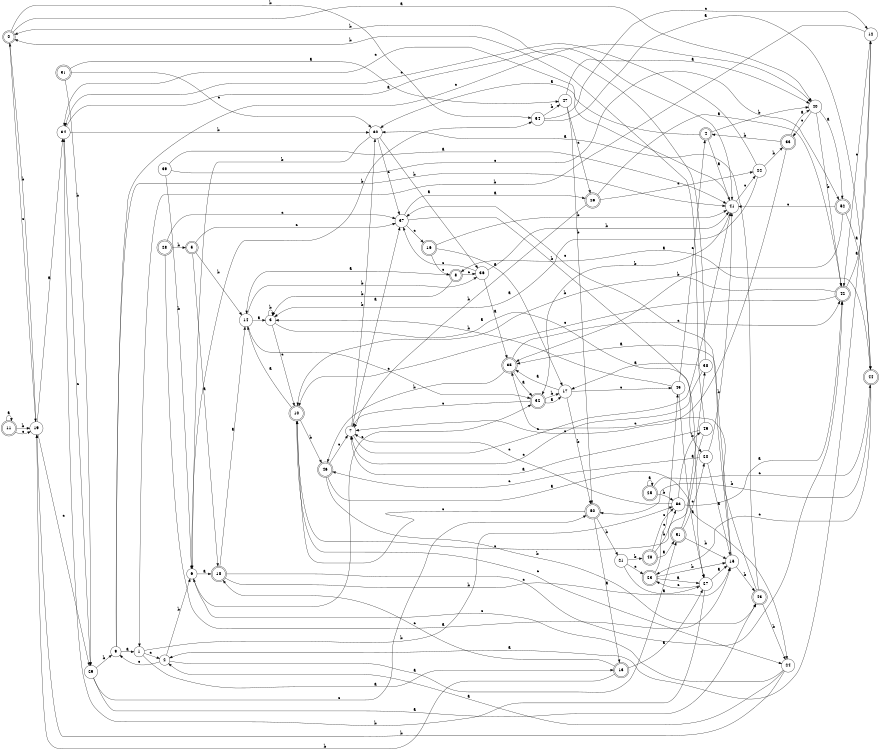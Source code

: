 digraph n44_10 {
__start0 [label="" shape="none"];

rankdir=LR;
size="8,5";

s0 [style="rounded,filled", color="black", fillcolor="white" shape="doublecircle", label="0"];
s1 [style="filled", color="black", fillcolor="white" shape="circle", label="1"];
s2 [style="filled", color="black", fillcolor="white" shape="circle", label="2"];
s3 [style="filled", color="black", fillcolor="white" shape="circle", label="3"];
s4 [style="rounded,filled", color="black", fillcolor="white" shape="doublecircle", label="4"];
s5 [style="rounded,filled", color="black", fillcolor="white" shape="doublecircle", label="5"];
s6 [style="filled", color="black", fillcolor="white" shape="circle", label="6"];
s7 [style="filled", color="black", fillcolor="white" shape="circle", label="7"];
s8 [style="rounded,filled", color="black", fillcolor="white" shape="doublecircle", label="8"];
s9 [style="filled", color="black", fillcolor="white" shape="circle", label="9"];
s10 [style="rounded,filled", color="black", fillcolor="white" shape="doublecircle", label="10"];
s11 [style="rounded,filled", color="black", fillcolor="white" shape="doublecircle", label="11"];
s12 [style="filled", color="black", fillcolor="white" shape="circle", label="12"];
s13 [style="rounded,filled", color="black", fillcolor="white" shape="doublecircle", label="13"];
s14 [style="filled", color="black", fillcolor="white" shape="circle", label="14"];
s15 [style="filled", color="black", fillcolor="white" shape="circle", label="15"];
s16 [style="rounded,filled", color="black", fillcolor="white" shape="doublecircle", label="16"];
s17 [style="filled", color="black", fillcolor="white" shape="circle", label="17"];
s18 [style="rounded,filled", color="black", fillcolor="white" shape="doublecircle", label="18"];
s19 [style="filled", color="black", fillcolor="white" shape="circle", label="19"];
s20 [style="filled", color="black", fillcolor="white" shape="circle", label="20"];
s21 [style="filled", color="black", fillcolor="white" shape="circle", label="21"];
s22 [style="filled", color="black", fillcolor="white" shape="circle", label="22"];
s23 [style="rounded,filled", color="black", fillcolor="white" shape="doublecircle", label="23"];
s24 [style="filled", color="black", fillcolor="white" shape="circle", label="24"];
s25 [style="rounded,filled", color="black", fillcolor="white" shape="doublecircle", label="25"];
s26 [style="rounded,filled", color="black", fillcolor="white" shape="doublecircle", label="26"];
s27 [style="filled", color="black", fillcolor="white" shape="circle", label="27"];
s28 [style="rounded,filled", color="black", fillcolor="white" shape="doublecircle", label="28"];
s29 [style="filled", color="black", fillcolor="white" shape="circle", label="29"];
s30 [style="filled", color="black", fillcolor="white" shape="circle", label="30"];
s31 [style="rounded,filled", color="black", fillcolor="white" shape="doublecircle", label="31"];
s32 [style="rounded,filled", color="black", fillcolor="white" shape="doublecircle", label="32"];
s33 [style="rounded,filled", color="black", fillcolor="white" shape="doublecircle", label="33"];
s34 [style="filled", color="black", fillcolor="white" shape="circle", label="34"];
s35 [style="rounded,filled", color="black", fillcolor="white" shape="doublecircle", label="35"];
s36 [style="filled", color="black", fillcolor="white" shape="circle", label="36"];
s37 [style="filled", color="black", fillcolor="white" shape="circle", label="37"];
s38 [style="filled", color="black", fillcolor="white" shape="circle", label="38"];
s39 [style="filled", color="black", fillcolor="white" shape="circle", label="39"];
s40 [style="filled", color="black", fillcolor="white" shape="circle", label="40"];
s41 [style="filled", color="black", fillcolor="white" shape="circle", label="41"];
s42 [style="rounded,filled", color="black", fillcolor="white" shape="doublecircle", label="42"];
s43 [style="rounded,filled", color="black", fillcolor="white" shape="doublecircle", label="43"];
s44 [style="rounded,filled", color="black", fillcolor="white" shape="doublecircle", label="44"];
s45 [style="filled", color="black", fillcolor="white" shape="circle", label="45"];
s46 [style="rounded,filled", color="black", fillcolor="white" shape="doublecircle", label="46"];
s47 [style="filled", color="black", fillcolor="white" shape="circle", label="47"];
s48 [style="rounded,filled", color="black", fillcolor="white" shape="doublecircle", label="48"];
s49 [style="filled", color="black", fillcolor="white" shape="circle", label="49"];
s50 [style="rounded,filled", color="black", fillcolor="white" shape="doublecircle", label="50"];
s51 [style="rounded,filled", color="black", fillcolor="white" shape="doublecircle", label="51"];
s52 [style="rounded,filled", color="black", fillcolor="white" shape="doublecircle", label="52"];
s53 [style="filled", color="black", fillcolor="white" shape="circle", label="53"];
s54 [style="filled", color="black", fillcolor="white" shape="circle", label="54"];
s0 -> s40 [label="a"];
s0 -> s54 [label="b"];
s0 -> s19 [label="c"];
s1 -> s13 [label="a"];
s1 -> s53 [label="b"];
s1 -> s2 [label="c"];
s2 -> s51 [label="a"];
s2 -> s6 [label="b"];
s2 -> s9 [label="c"];
s3 -> s20 [label="a"];
s3 -> s3 [label="b"];
s3 -> s10 [label="c"];
s4 -> s41 [label="a"];
s4 -> s40 [label="b"];
s4 -> s34 [label="c"];
s5 -> s18 [label="a"];
s5 -> s14 [label="b"];
s5 -> s37 [label="c"];
s6 -> s18 [label="a"];
s6 -> s54 [label="b"];
s6 -> s32 [label="c"];
s7 -> s37 [label="a"];
s7 -> s30 [label="b"];
s7 -> s41 [label="c"];
s8 -> s14 [label="a"];
s8 -> s3 [label="b"];
s8 -> s36 [label="c"];
s9 -> s1 [label="a"];
s9 -> s41 [label="b"];
s9 -> s40 [label="c"];
s10 -> s14 [label="a"];
s10 -> s46 [label="b"];
s10 -> s24 [label="c"];
s11 -> s11 [label="a"];
s11 -> s19 [label="b"];
s11 -> s19 [label="c"];
s12 -> s2 [label="a"];
s12 -> s1 [label="b"];
s12 -> s42 [label="c"];
s13 -> s27 [label="a"];
s13 -> s19 [label="b"];
s13 -> s18 [label="c"];
s14 -> s3 [label="a"];
s14 -> s36 [label="b"];
s14 -> s32 [label="c"];
s15 -> s35 [label="a"];
s15 -> s43 [label="b"];
s15 -> s37 [label="c"];
s16 -> s17 [label="a"];
s16 -> s41 [label="b"];
s16 -> s8 [label="c"];
s17 -> s35 [label="a"];
s17 -> s50 [label="b"];
s17 -> s45 [label="c"];
s18 -> s14 [label="a"];
s18 -> s15 [label="b"];
s18 -> s42 [label="c"];
s19 -> s34 [label="a"];
s19 -> s0 [label="b"];
s19 -> s29 [label="c"];
s20 -> s15 [label="a"];
s20 -> s41 [label="b"];
s20 -> s46 [label="c"];
s21 -> s27 [label="a"];
s21 -> s48 [label="b"];
s21 -> s23 [label="c"];
s22 -> s3 [label="a"];
s22 -> s33 [label="b"];
s22 -> s34 [label="c"];
s23 -> s27 [label="a"];
s23 -> s15 [label="b"];
s23 -> s45 [label="c"];
s24 -> s2 [label="a"];
s24 -> s19 [label="b"];
s24 -> s6 [label="c"];
s25 -> s25 [label="a"];
s25 -> s53 [label="b"];
s25 -> s44 [label="c"];
s26 -> s42 [label="a"];
s26 -> s7 [label="b"];
s26 -> s22 [label="c"];
s27 -> s15 [label="a"];
s27 -> s34 [label="b"];
s27 -> s23 [label="c"];
s28 -> s15 [label="a"];
s28 -> s5 [label="b"];
s28 -> s37 [label="c"];
s29 -> s43 [label="a"];
s29 -> s9 [label="b"];
s29 -> s50 [label="c"];
s30 -> s36 [label="a"];
s30 -> s6 [label="b"];
s30 -> s37 [label="c"];
s31 -> s47 [label="a"];
s31 -> s29 [label="b"];
s31 -> s30 [label="c"];
s32 -> s17 [label="a"];
s32 -> s17 [label="b"];
s32 -> s7 [label="c"];
s33 -> s40 [label="a"];
s33 -> s4 [label="b"];
s33 -> s7 [label="c"];
s34 -> s41 [label="a"];
s34 -> s30 [label="b"];
s34 -> s29 [label="c"];
s35 -> s32 [label="a"];
s35 -> s46 [label="b"];
s35 -> s42 [label="c"];
s36 -> s35 [label="a"];
s36 -> s41 [label="b"];
s36 -> s37 [label="c"];
s37 -> s26 [label="a"];
s37 -> s27 [label="b"];
s37 -> s16 [label="c"];
s38 -> s17 [label="a"];
s38 -> s0 [label="b"];
s38 -> s7 [label="c"];
s39 -> s41 [label="a"];
s39 -> s6 [label="b"];
s39 -> s52 [label="c"];
s40 -> s52 [label="a"];
s40 -> s42 [label="b"];
s40 -> s33 [label="c"];
s41 -> s30 [label="a"];
s41 -> s32 [label="b"];
s41 -> s22 [label="c"];
s42 -> s12 [label="a"];
s42 -> s10 [label="b"];
s42 -> s10 [label="c"];
s43 -> s30 [label="a"];
s43 -> s24 [label="b"];
s43 -> s35 [label="c"];
s44 -> s8 [label="a"];
s44 -> s50 [label="b"];
s44 -> s23 [label="c"];
s45 -> s27 [label="a"];
s45 -> s3 [label="b"];
s45 -> s4 [label="c"];
s46 -> s24 [label="a"];
s46 -> s43 [label="b"];
s46 -> s7 [label="c"];
s47 -> s40 [label="a"];
s47 -> s50 [label="b"];
s47 -> s26 [label="c"];
s48 -> s51 [label="a"];
s48 -> s53 [label="b"];
s48 -> s53 [label="c"];
s49 -> s7 [label="a"];
s49 -> s0 [label="b"];
s49 -> s10 [label="c"];
s50 -> s13 [label="a"];
s50 -> s21 [label="b"];
s50 -> s10 [label="c"];
s51 -> s38 [label="a"];
s51 -> s15 [label="b"];
s51 -> s20 [label="c"];
s52 -> s44 [label="a"];
s52 -> s35 [label="b"];
s52 -> s41 [label="c"];
s53 -> s42 [label="a"];
s53 -> s49 [label="b"];
s53 -> s7 [label="c"];
s54 -> s44 [label="a"];
s54 -> s47 [label="b"];
s54 -> s12 [label="c"];

}